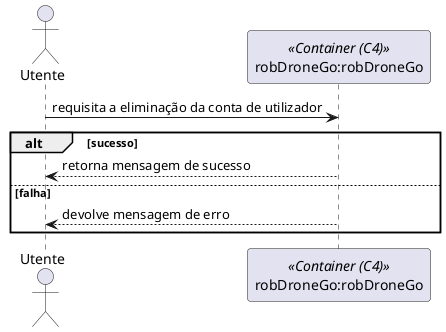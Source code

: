 @startuml

actor "Utente" as Actor
participant "robDroneGo:robDroneGo" as Container <<Container (C4)>>

Actor -> Container: requisita a eliminação da conta de utilizador

alt sucesso
    Container --> Actor: retorna mensagem de sucesso
else falha
    Container --> Actor: devolve mensagem de erro
end


@enduml
